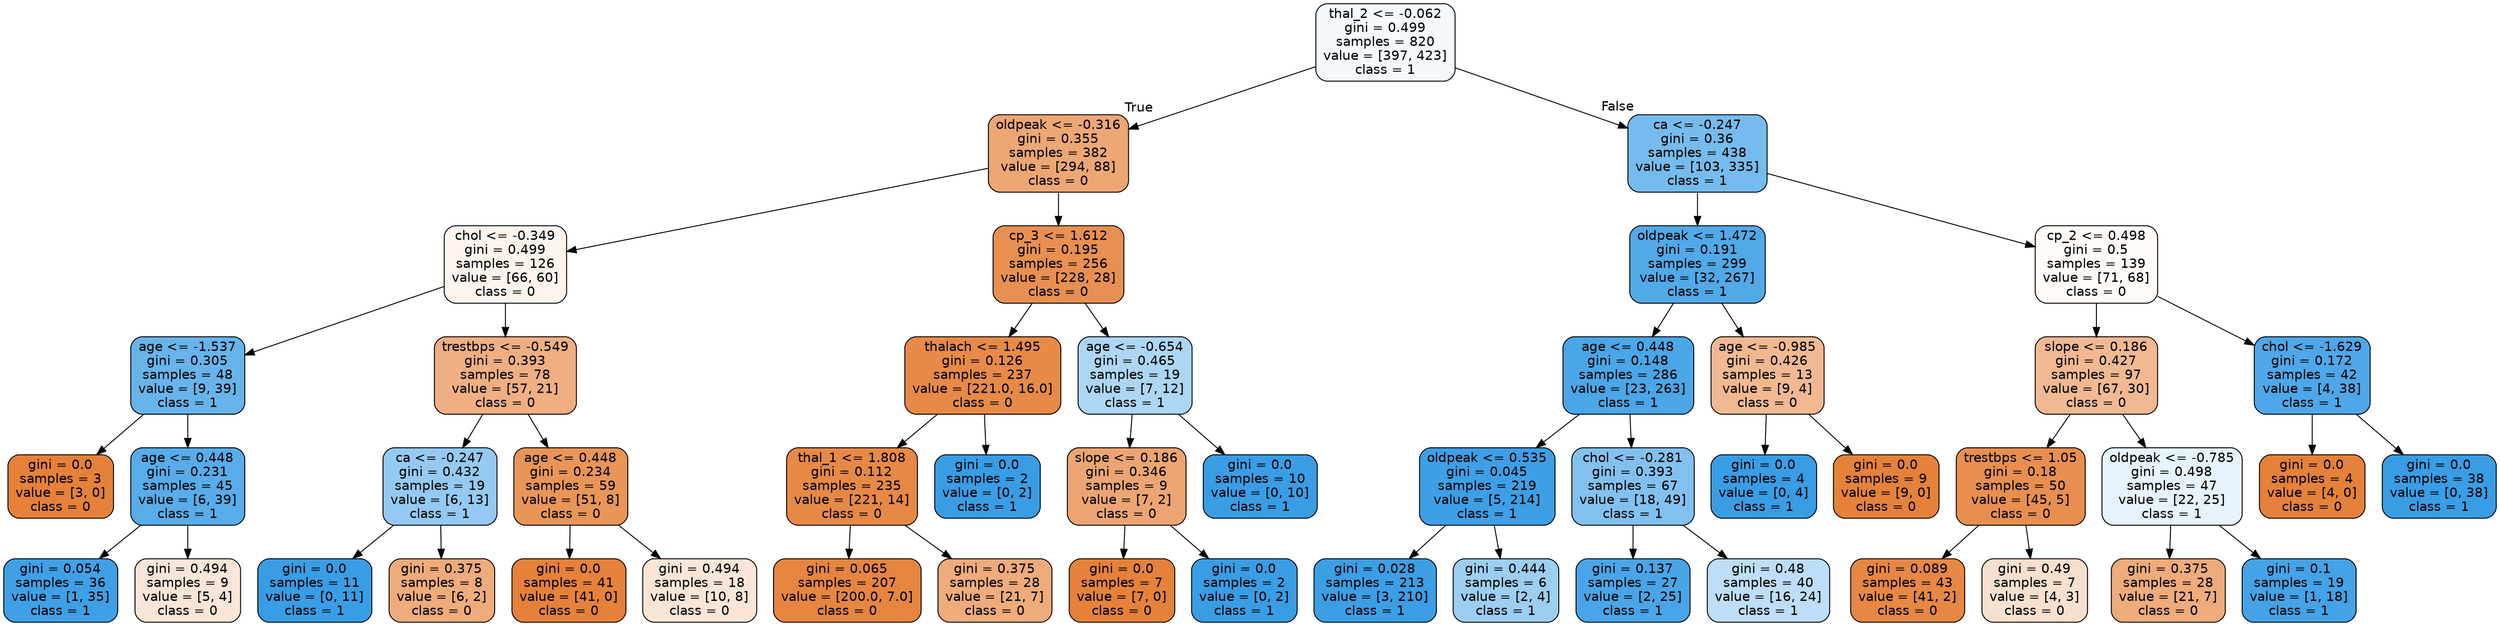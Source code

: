 digraph Tree {
node [shape=box, style="filled, rounded", color="black", fontname="helvetica"] ;
edge [fontname="helvetica"] ;
0 [label="thal_2 <= -0.062\ngini = 0.499\nsamples = 820\nvalue = [397, 423]\nclass = 1", fillcolor="#f3f9fd"] ;
1 [label="oldpeak <= -0.316\ngini = 0.355\nsamples = 382\nvalue = [294, 88]\nclass = 0", fillcolor="#eda774"] ;
0 -> 1 [labeldistance=2.5, labelangle=45, headlabel="True"] ;
2 [label="chol <= -0.349\ngini = 0.499\nsamples = 126\nvalue = [66, 60]\nclass = 0", fillcolor="#fdf4ed"] ;
1 -> 2 ;
3 [label="age <= -1.537\ngini = 0.305\nsamples = 48\nvalue = [9, 39]\nclass = 1", fillcolor="#67b4eb"] ;
2 -> 3 ;
4 [label="gini = 0.0\nsamples = 3\nvalue = [3, 0]\nclass = 0", fillcolor="#e58139"] ;
3 -> 4 ;
5 [label="age <= 0.448\ngini = 0.231\nsamples = 45\nvalue = [6, 39]\nclass = 1", fillcolor="#57ace9"] ;
3 -> 5 ;
6 [label="gini = 0.054\nsamples = 36\nvalue = [1, 35]\nclass = 1", fillcolor="#3fa0e6"] ;
5 -> 6 ;
7 [label="gini = 0.494\nsamples = 9\nvalue = [5, 4]\nclass = 0", fillcolor="#fae6d7"] ;
5 -> 7 ;
8 [label="trestbps <= -0.549\ngini = 0.393\nsamples = 78\nvalue = [57, 21]\nclass = 0", fillcolor="#efaf82"] ;
2 -> 8 ;
9 [label="ca <= -0.247\ngini = 0.432\nsamples = 19\nvalue = [6, 13]\nclass = 1", fillcolor="#94caf1"] ;
8 -> 9 ;
10 [label="gini = 0.0\nsamples = 11\nvalue = [0, 11]\nclass = 1", fillcolor="#399de5"] ;
9 -> 10 ;
11 [label="gini = 0.375\nsamples = 8\nvalue = [6, 2]\nclass = 0", fillcolor="#eeab7b"] ;
9 -> 11 ;
12 [label="age <= 0.448\ngini = 0.234\nsamples = 59\nvalue = [51, 8]\nclass = 0", fillcolor="#e99558"] ;
8 -> 12 ;
13 [label="gini = 0.0\nsamples = 41\nvalue = [41, 0]\nclass = 0", fillcolor="#e58139"] ;
12 -> 13 ;
14 [label="gini = 0.494\nsamples = 18\nvalue = [10, 8]\nclass = 0", fillcolor="#fae6d7"] ;
12 -> 14 ;
15 [label="cp_3 <= 1.612\ngini = 0.195\nsamples = 256\nvalue = [228, 28]\nclass = 0", fillcolor="#e89051"] ;
1 -> 15 ;
16 [label="thalach <= 1.495\ngini = 0.126\nsamples = 237\nvalue = [221.0, 16.0]\nclass = 0", fillcolor="#e78a47"] ;
15 -> 16 ;
17 [label="thal_1 <= 1.808\ngini = 0.112\nsamples = 235\nvalue = [221, 14]\nclass = 0", fillcolor="#e78946"] ;
16 -> 17 ;
18 [label="gini = 0.065\nsamples = 207\nvalue = [200.0, 7.0]\nclass = 0", fillcolor="#e68540"] ;
17 -> 18 ;
19 [label="gini = 0.375\nsamples = 28\nvalue = [21, 7]\nclass = 0", fillcolor="#eeab7b"] ;
17 -> 19 ;
20 [label="gini = 0.0\nsamples = 2\nvalue = [0, 2]\nclass = 1", fillcolor="#399de5"] ;
16 -> 20 ;
21 [label="age <= -0.654\ngini = 0.465\nsamples = 19\nvalue = [7, 12]\nclass = 1", fillcolor="#acd6f4"] ;
15 -> 21 ;
22 [label="slope <= 0.186\ngini = 0.346\nsamples = 9\nvalue = [7, 2]\nclass = 0", fillcolor="#eca572"] ;
21 -> 22 ;
23 [label="gini = 0.0\nsamples = 7\nvalue = [7, 0]\nclass = 0", fillcolor="#e58139"] ;
22 -> 23 ;
24 [label="gini = 0.0\nsamples = 2\nvalue = [0, 2]\nclass = 1", fillcolor="#399de5"] ;
22 -> 24 ;
25 [label="gini = 0.0\nsamples = 10\nvalue = [0, 10]\nclass = 1", fillcolor="#399de5"] ;
21 -> 25 ;
26 [label="ca <= -0.247\ngini = 0.36\nsamples = 438\nvalue = [103, 335]\nclass = 1", fillcolor="#76bbed"] ;
0 -> 26 [labeldistance=2.5, labelangle=-45, headlabel="False"] ;
27 [label="oldpeak <= 1.472\ngini = 0.191\nsamples = 299\nvalue = [32, 267]\nclass = 1", fillcolor="#51a9e8"] ;
26 -> 27 ;
28 [label="age <= 0.448\ngini = 0.148\nsamples = 286\nvalue = [23, 263]\nclass = 1", fillcolor="#4aa6e7"] ;
27 -> 28 ;
29 [label="oldpeak <= 0.535\ngini = 0.045\nsamples = 219\nvalue = [5, 214]\nclass = 1", fillcolor="#3e9fe6"] ;
28 -> 29 ;
30 [label="gini = 0.028\nsamples = 213\nvalue = [3, 210]\nclass = 1", fillcolor="#3c9ee5"] ;
29 -> 30 ;
31 [label="gini = 0.444\nsamples = 6\nvalue = [2, 4]\nclass = 1", fillcolor="#9ccef2"] ;
29 -> 31 ;
32 [label="chol <= -0.281\ngini = 0.393\nsamples = 67\nvalue = [18, 49]\nclass = 1", fillcolor="#82c1ef"] ;
28 -> 32 ;
33 [label="gini = 0.137\nsamples = 27\nvalue = [2, 25]\nclass = 1", fillcolor="#49a5e7"] ;
32 -> 33 ;
34 [label="gini = 0.48\nsamples = 40\nvalue = [16, 24]\nclass = 1", fillcolor="#bddef6"] ;
32 -> 34 ;
35 [label="age <= -0.985\ngini = 0.426\nsamples = 13\nvalue = [9, 4]\nclass = 0", fillcolor="#f1b991"] ;
27 -> 35 ;
36 [label="gini = 0.0\nsamples = 4\nvalue = [0, 4]\nclass = 1", fillcolor="#399de5"] ;
35 -> 36 ;
37 [label="gini = 0.0\nsamples = 9\nvalue = [9, 0]\nclass = 0", fillcolor="#e58139"] ;
35 -> 37 ;
38 [label="cp_2 <= 0.498\ngini = 0.5\nsamples = 139\nvalue = [71, 68]\nclass = 0", fillcolor="#fefaf7"] ;
26 -> 38 ;
39 [label="slope <= 0.186\ngini = 0.427\nsamples = 97\nvalue = [67, 30]\nclass = 0", fillcolor="#f1b992"] ;
38 -> 39 ;
40 [label="trestbps <= 1.05\ngini = 0.18\nsamples = 50\nvalue = [45, 5]\nclass = 0", fillcolor="#e88f4f"] ;
39 -> 40 ;
41 [label="gini = 0.089\nsamples = 43\nvalue = [41, 2]\nclass = 0", fillcolor="#e68743"] ;
40 -> 41 ;
42 [label="gini = 0.49\nsamples = 7\nvalue = [4, 3]\nclass = 0", fillcolor="#f8e0ce"] ;
40 -> 42 ;
43 [label="oldpeak <= -0.785\ngini = 0.498\nsamples = 47\nvalue = [22, 25]\nclass = 1", fillcolor="#e7f3fc"] ;
39 -> 43 ;
44 [label="gini = 0.375\nsamples = 28\nvalue = [21, 7]\nclass = 0", fillcolor="#eeab7b"] ;
43 -> 44 ;
45 [label="gini = 0.1\nsamples = 19\nvalue = [1, 18]\nclass = 1", fillcolor="#44a2e6"] ;
43 -> 45 ;
46 [label="chol <= -1.629\ngini = 0.172\nsamples = 42\nvalue = [4, 38]\nclass = 1", fillcolor="#4ea7e8"] ;
38 -> 46 ;
47 [label="gini = 0.0\nsamples = 4\nvalue = [4, 0]\nclass = 0", fillcolor="#e58139"] ;
46 -> 47 ;
48 [label="gini = 0.0\nsamples = 38\nvalue = [0, 38]\nclass = 1", fillcolor="#399de5"] ;
46 -> 48 ;
}